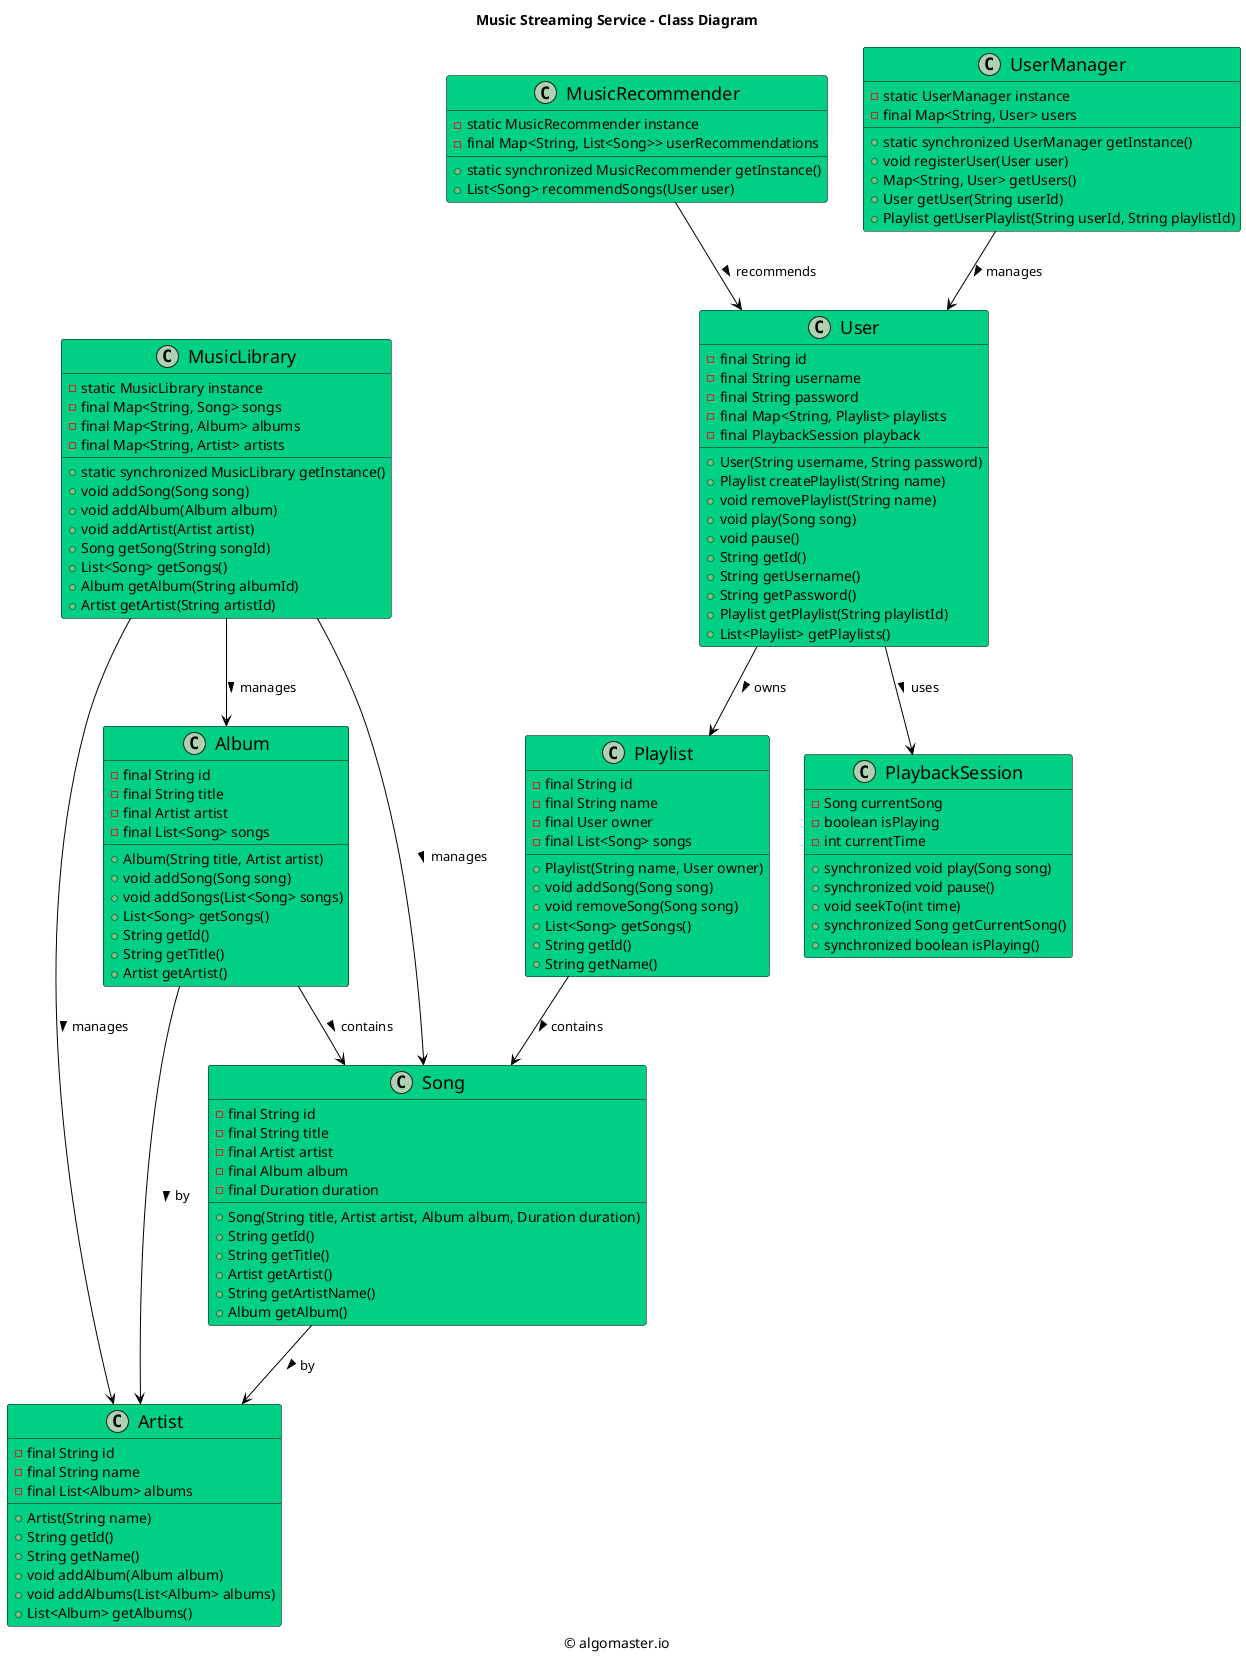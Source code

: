 ```plantuml
@startuml

title Music Streaming Service - Class Diagram

caption © algomaster.io

skinparam backgroundColor white
skinparam wrapWidth 500

skinparam class {
  BackgroundColor #00D084
  BorderColor black
  ArrowColor black
  FontSize 18
}

class Song {
    - final String id
    - final String title
    - final Artist artist
    - final Album album
    - final Duration duration
    + Song(String title, Artist artist, Album album, Duration duration)
    + String getId()
    + String getTitle()
    + Artist getArtist()
    + String getArtistName()
    + Album getAlbum()
}

class Album {
    - final String id
    - final String title
    - final Artist artist
    - final List<Song> songs
    + Album(String title, Artist artist)
    + void addSong(Song song)
    + void addSongs(List<Song> songs)
    + List<Song> getSongs()
    + String getId()
    + String getTitle()
    + Artist getArtist()
}

class MusicRecommender {
    - static MusicRecommender instance
    - final Map<String, List<Song>> userRecommendations
    + static synchronized MusicRecommender getInstance()
    + List<Song> recommendSongs(User user)
}

class User {
    - final String id
    - final String username
    - final String password
    - final Map<String, Playlist> playlists
    - final PlaybackSession playback
    + User(String username, String password)
    + Playlist createPlaylist(String name)
    + void removePlaylist(String name)
    + void play(Song song)
    + void pause()
    + String getId()
    + String getUsername()
    + String getPassword()
    + Playlist getPlaylist(String playlistId)
    + List<Playlist> getPlaylists()
}

class Artist {
    - final String id
    - final String name
    - final List<Album> albums
    + Artist(String name)
    + String getId()
    + String getName()
    + void addAlbum(Album album)
    + void addAlbums(List<Album> albums)
    + List<Album> getAlbums()
}

class Playlist {
    - final String id
    - final String name
    - final User owner
    - final List<Song> songs
    + Playlist(String name, User owner)
    + void addSong(Song song)
    + void removeSong(Song song)
    + List<Song> getSongs()
    + String getId()
    + String getName()
}

class UserManager {
    - static UserManager instance
    - final Map<String, User> users
    + static synchronized UserManager getInstance()
    + void registerUser(User user)
    + Map<String, User> getUsers()
    + User getUser(String userId)
    + Playlist getUserPlaylist(String userId, String playlistId)
}

class MusicLibrary {
    - static MusicLibrary instance
    - final Map<String, Song> songs
    - final Map<String, Album> albums
    - final Map<String, Artist> artists
    + static synchronized MusicLibrary getInstance()
    + void addSong(Song song)
    + void addAlbum(Album album)
    + void addArtist(Artist artist)
    + Song getSong(String songId)
    + List<Song> getSongs()
    + Album getAlbum(String albumId)
    + Artist getArtist(String artistId)
}

class PlaybackSession {
    - Song currentSong
    - boolean isPlaying
    - int currentTime
    + synchronized void play(Song song)
    + synchronized void pause()
    + void seekTo(int time)
    + synchronized Song getCurrentSong()
    + synchronized boolean isPlaying()
}

MusicRecommender --> User: recommends >
User --> Playlist: owns >
User --> PlaybackSession: uses >
Playlist --> Song: contains >
Album --> Song: contains >
Album --> Artist: by >
Song --> Artist: by >
MusicLibrary --> Song: manages >
MusicLibrary --> Album: manages >
MusicLibrary --> Artist: manages >
UserManager --> User: manages >

@enduml
```